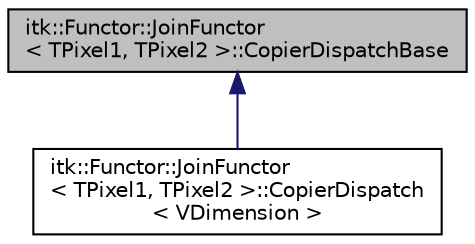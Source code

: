 digraph "itk::Functor::JoinFunctor&lt; TPixel1, TPixel2 &gt;::CopierDispatchBase"
{
 // LATEX_PDF_SIZE
  edge [fontname="Helvetica",fontsize="10",labelfontname="Helvetica",labelfontsize="10"];
  node [fontname="Helvetica",fontsize="10",shape=record];
  Node1 [label="itk::Functor::JoinFunctor\l\< TPixel1, TPixel2 \>::CopierDispatchBase",height=0.2,width=0.4,color="black", fillcolor="grey75", style="filled", fontcolor="black",tooltip=" "];
  Node1 -> Node2 [dir="back",color="midnightblue",fontsize="10",style="solid",fontname="Helvetica"];
  Node2 [label="itk::Functor::JoinFunctor\l\< TPixel1, TPixel2 \>::CopierDispatch\l\< VDimension \>",height=0.2,width=0.4,color="black", fillcolor="white", style="filled",URL="$structitk_1_1Functor_1_1JoinFunctor_1_1CopierDispatch.html",tooltip=" "];
}
